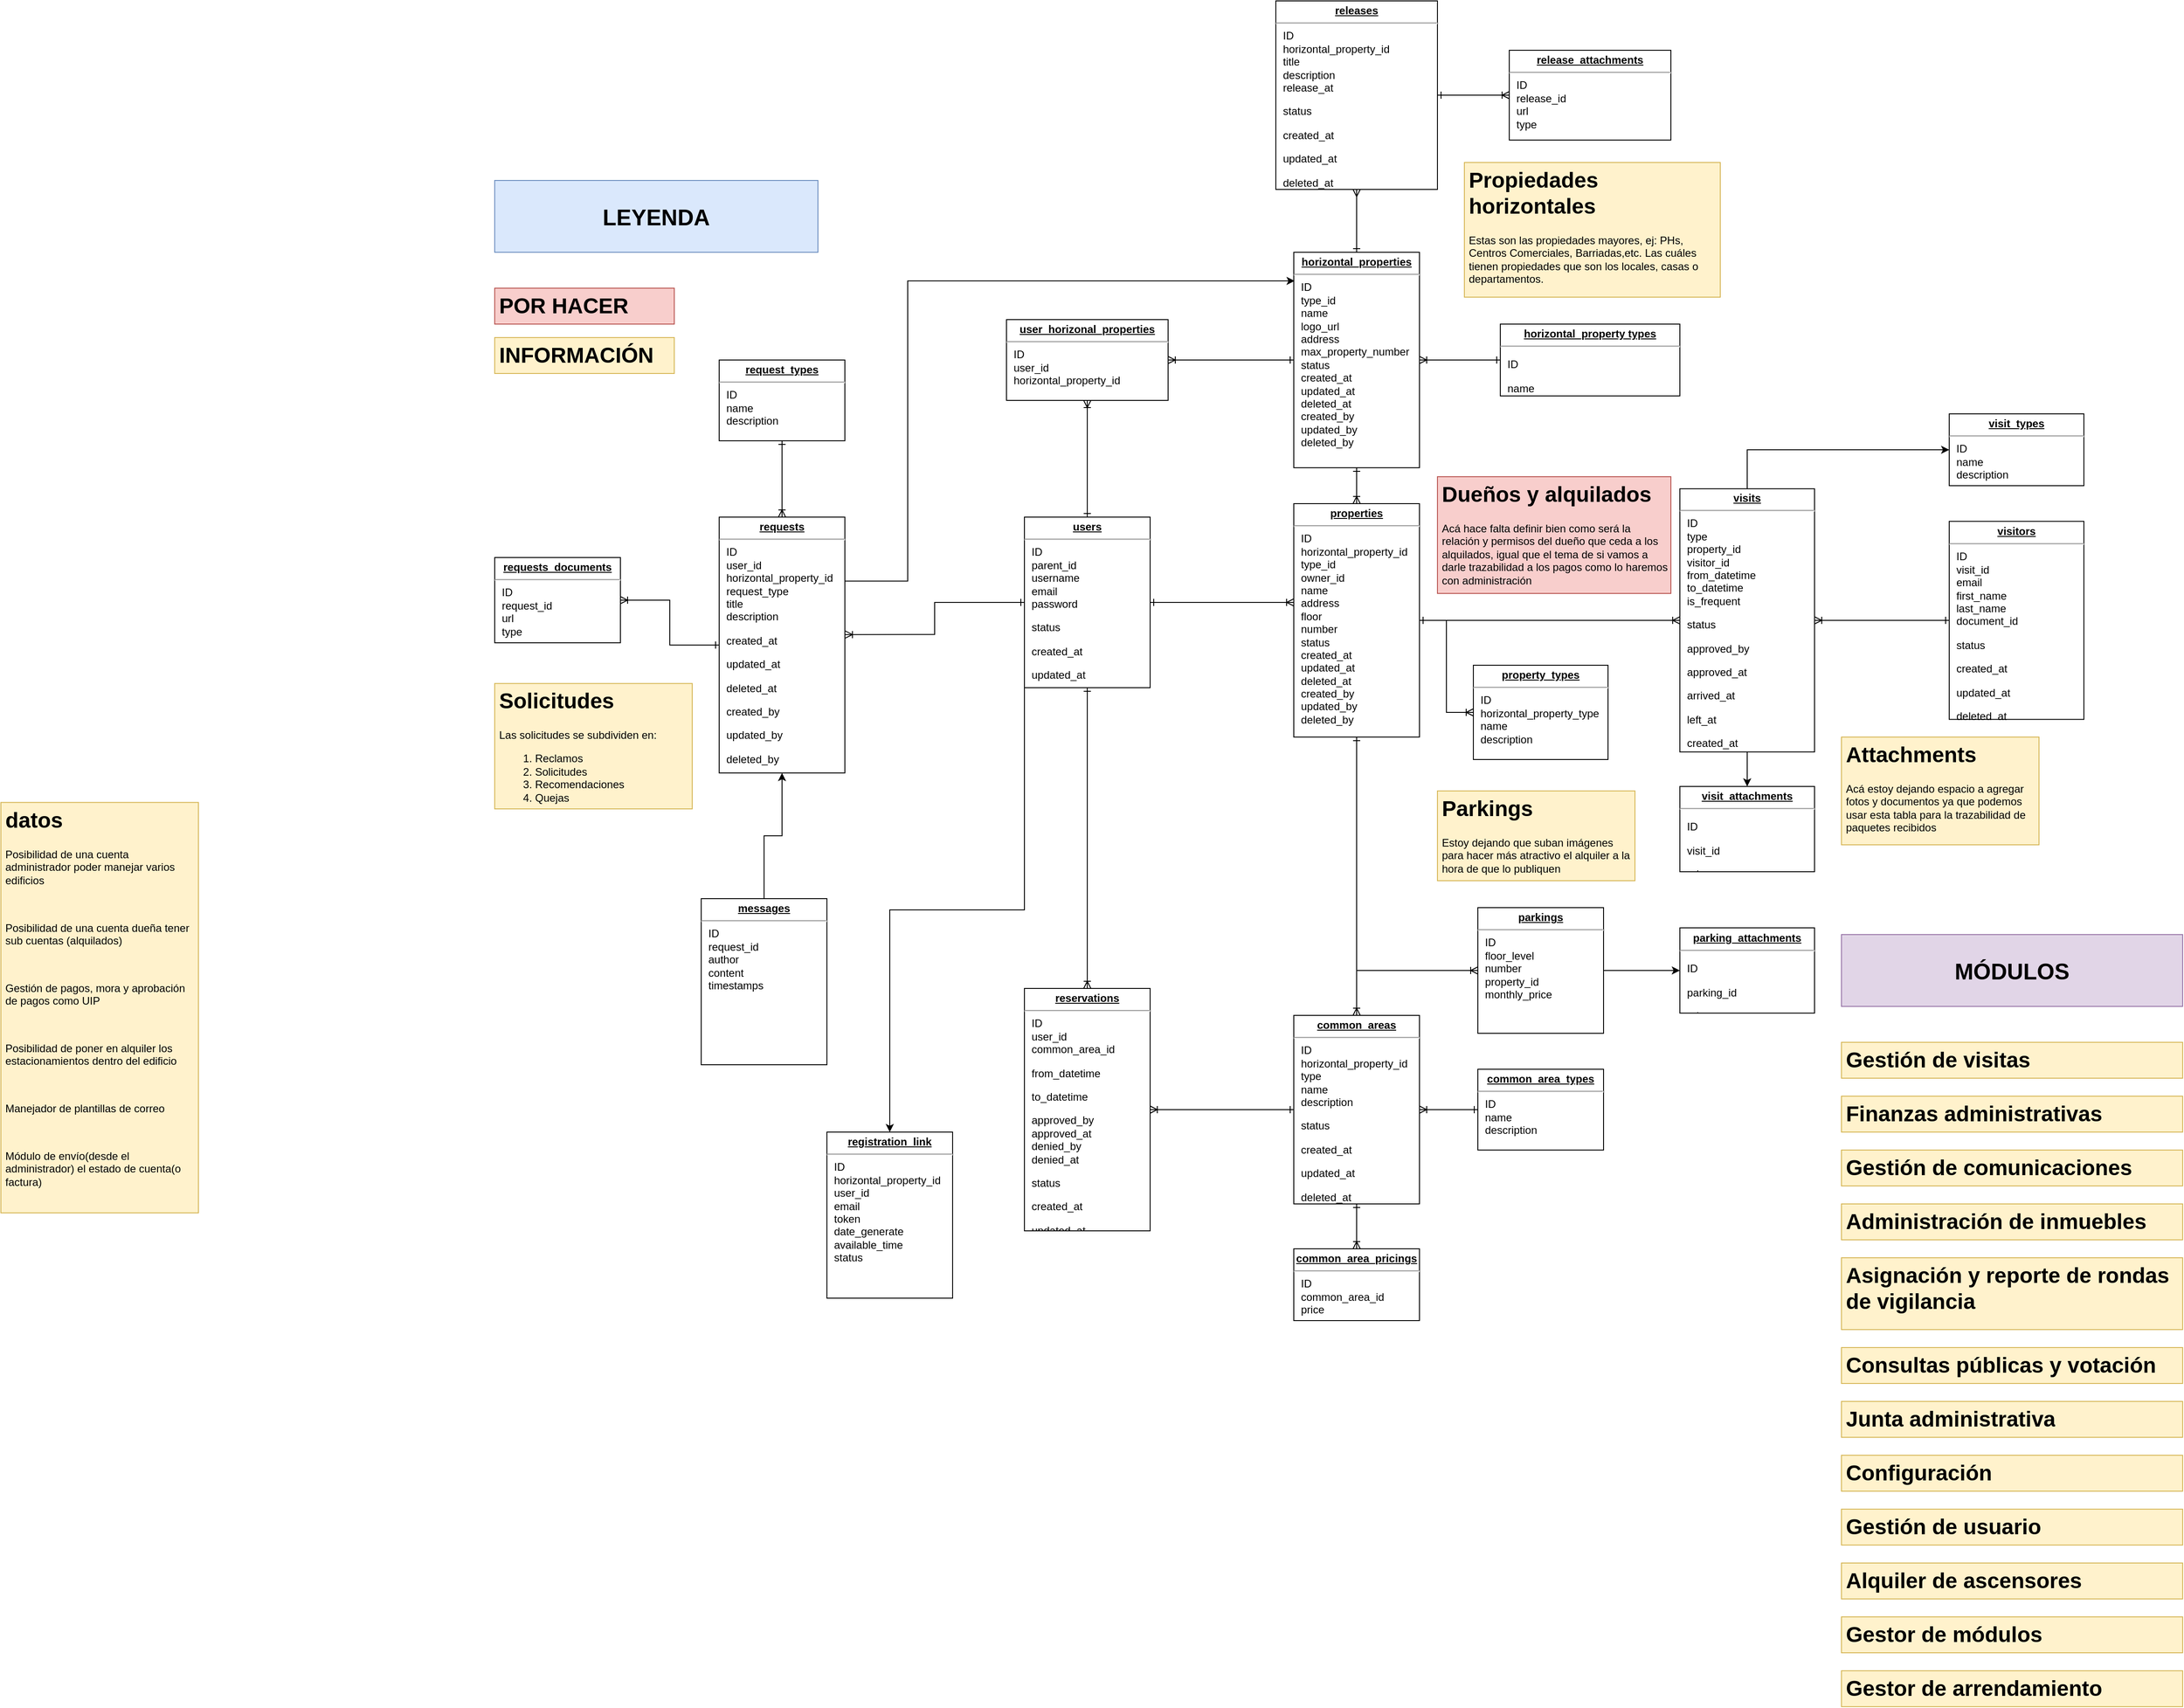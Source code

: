 <mxfile version="24.0.0" type="github">
  <diagram name="Page-1" id="a7904f86-f2b4-8e86-fa97-74104820619b">
    <mxGraphModel dx="3886" dy="2366" grid="1" gridSize="10" guides="1" tooltips="1" connect="1" arrows="1" fold="1" page="1" pageScale="1" pageWidth="1100" pageHeight="850" background="none" math="0" shadow="0">
      <root>
        <mxCell id="0" />
        <mxCell id="1" parent="0" />
        <mxCell id="FBYkTZbu3xAGnKnDzRI2-3" style="edgeStyle=orthogonalEdgeStyle;rounded=0;orthogonalLoop=1;jettySize=auto;html=1;exitX=1;exitY=0.5;exitDx=0;exitDy=0;startArrow=ERone;startFill=0;endArrow=ERoneToMany;endFill=0;" parent="1" source="24794b860abc3c2d-26" target="24794b860abc3c2d-29" edge="1">
          <mxGeometry relative="1" as="geometry">
            <Array as="points">
              <mxPoint x="410" y="470" />
              <mxPoint x="410" y="470" />
            </Array>
          </mxGeometry>
        </mxCell>
        <mxCell id="FBYkTZbu3xAGnKnDzRI2-16" style="edgeStyle=orthogonalEdgeStyle;rounded=0;orthogonalLoop=1;jettySize=auto;html=1;exitX=0.5;exitY=0;exitDx=0;exitDy=0;endArrow=ERoneToMany;endFill=0;startArrow=ERone;startFill=0;" parent="1" source="24794b860abc3c2d-26" target="FBYkTZbu3xAGnKnDzRI2-15" edge="1">
          <mxGeometry relative="1" as="geometry" />
        </mxCell>
        <mxCell id="FBYkTZbu3xAGnKnDzRI2-27" style="edgeStyle=orthogonalEdgeStyle;rounded=0;orthogonalLoop=1;jettySize=auto;html=1;exitX=0.5;exitY=1;exitDx=0;exitDy=0;entryX=0.5;entryY=0;entryDx=0;entryDy=0;startArrow=ERone;startFill=0;endArrow=ERoneToMany;endFill=0;" parent="1" source="24794b860abc3c2d-26" target="FBYkTZbu3xAGnKnDzRI2-25" edge="1">
          <mxGeometry relative="1" as="geometry" />
        </mxCell>
        <mxCell id="mLJbMnHmnee2yLys4Epz-7" style="edgeStyle=orthogonalEdgeStyle;rounded=0;orthogonalLoop=1;jettySize=auto;html=1;exitX=0;exitY=1;exitDx=0;exitDy=0;" parent="1" source="24794b860abc3c2d-26" target="mLJbMnHmnee2yLys4Epz-5" edge="1">
          <mxGeometry relative="1" as="geometry" />
        </mxCell>
        <mxCell id="24794b860abc3c2d-26" value="&lt;p style=&quot;margin: 0px ; margin-top: 4px ; text-align: center ; text-decoration: underline&quot;&gt;&lt;b&gt;users&lt;/b&gt;&lt;/p&gt;&lt;hr&gt;&lt;p style=&quot;margin: 0px ; margin-left: 8px&quot;&gt;ID&lt;/p&gt;&lt;p style=&quot;margin: 0px ; margin-left: 8px&quot;&gt;parent_id&lt;/p&gt;&lt;p style=&quot;margin: 0px ; margin-left: 8px&quot;&gt;username&lt;/p&gt;&lt;p style=&quot;margin: 0px ; margin-left: 8px&quot;&gt;email&lt;/p&gt;&lt;p style=&quot;margin: 0px ; margin-left: 8px&quot;&gt;password&lt;/p&gt;&lt;p style=&quot;margin-left: 8px; border-color: var(--border-color);&quot;&gt;status&lt;/p&gt;&lt;p style=&quot;margin-left: 8px; border-color: var(--border-color);&quot;&gt;created_at&lt;/p&gt;&lt;p style=&quot;margin-left: 8px; border-color: var(--border-color);&quot;&gt;updated_at&lt;/p&gt;&lt;p style=&quot;margin-left: 8px; border-color: var(--border-color);&quot;&gt;deleted_at&lt;/p&gt;&lt;p style=&quot;margin-left: 8px; border-color: var(--border-color);&quot;&gt;created_by&lt;/p&gt;&lt;p style=&quot;margin-left: 8px; border-color: var(--border-color);&quot;&gt;updated_by&lt;/p&gt;&lt;p style=&quot;margin-left: 8px; border-color: var(--border-color);&quot;&gt;deleted_by&lt;/p&gt;" style="verticalAlign=top;align=left;overflow=fill;fontSize=12;fontFamily=Helvetica;html=1;rounded=0;shadow=0;comic=0;labelBackgroundColor=none;strokeWidth=1" parent="1" vertex="1">
          <mxGeometry x="190" y="375" width="140" height="190" as="geometry" />
        </mxCell>
        <mxCell id="24794b860abc3c2d-27" value="&lt;p style=&quot;margin: 0px ; margin-top: 4px ; text-align: center ; text-decoration: underline&quot;&gt;&lt;b&gt;property_types&lt;/b&gt;&lt;/p&gt;&lt;hr&gt;&lt;p style=&quot;margin: 0px ; margin-left: 8px&quot;&gt;ID&lt;/p&gt;&lt;p style=&quot;margin: 0px ; margin-left: 8px&quot;&gt;horizontal_property_type&lt;/p&gt;&lt;p style=&quot;margin: 0px ; margin-left: 8px&quot;&gt;name&lt;/p&gt;&lt;p style=&quot;margin: 0px ; margin-left: 8px&quot;&gt;description&lt;/p&gt;" style="verticalAlign=top;align=left;overflow=fill;fontSize=12;fontFamily=Helvetica;html=1;rounded=0;shadow=0;comic=0;labelBackgroundColor=none;strokeWidth=1" parent="1" vertex="1">
          <mxGeometry x="690" y="540" width="150" height="105" as="geometry" />
        </mxCell>
        <mxCell id="FBYkTZbu3xAGnKnDzRI2-2" style="edgeStyle=orthogonalEdgeStyle;rounded=0;orthogonalLoop=1;jettySize=auto;html=1;exitX=1;exitY=0.5;exitDx=0;exitDy=0;endArrow=ERoneToMany;endFill=0;startArrow=ERone;startFill=0;" parent="1" source="24794b860abc3c2d-29" target="24794b860abc3c2d-27" edge="1">
          <mxGeometry relative="1" as="geometry" />
        </mxCell>
        <mxCell id="FBYkTZbu3xAGnKnDzRI2-18" style="edgeStyle=orthogonalEdgeStyle;rounded=0;orthogonalLoop=1;jettySize=auto;html=1;exitX=0.5;exitY=0;exitDx=0;exitDy=0;entryX=0.5;entryY=1;entryDx=0;entryDy=0;endArrow=ERone;endFill=0;startArrow=ERoneToMany;startFill=0;" parent="1" source="24794b860abc3c2d-29" target="FBYkTZbu3xAGnKnDzRI2-12" edge="1">
          <mxGeometry relative="1" as="geometry" />
        </mxCell>
        <mxCell id="FBYkTZbu3xAGnKnDzRI2-20" style="edgeStyle=orthogonalEdgeStyle;rounded=0;orthogonalLoop=1;jettySize=auto;html=1;exitX=0.5;exitY=1;exitDx=0;exitDy=0;entryX=0;entryY=0.5;entryDx=0;entryDy=0;startArrow=ERone;startFill=0;endArrow=ERoneToMany;endFill=0;" parent="1" source="24794b860abc3c2d-29" target="FBYkTZbu3xAGnKnDzRI2-5" edge="1">
          <mxGeometry relative="1" as="geometry" />
        </mxCell>
        <mxCell id="FBYkTZbu3xAGnKnDzRI2-23" style="edgeStyle=orthogonalEdgeStyle;rounded=0;orthogonalLoop=1;jettySize=auto;html=1;exitX=0.5;exitY=1;exitDx=0;exitDy=0;entryX=0.5;entryY=0;entryDx=0;entryDy=0;startArrow=ERone;startFill=0;endArrow=ERoneToMany;endFill=0;" parent="1" source="24794b860abc3c2d-29" target="FBYkTZbu3xAGnKnDzRI2-21" edge="1">
          <mxGeometry relative="1" as="geometry">
            <Array as="points">
              <mxPoint x="560" y="930" />
            </Array>
          </mxGeometry>
        </mxCell>
        <mxCell id="FBYkTZbu3xAGnKnDzRI2-36" style="edgeStyle=orthogonalEdgeStyle;rounded=0;orthogonalLoop=1;jettySize=auto;html=1;exitX=1;exitY=0.5;exitDx=0;exitDy=0;entryX=0;entryY=0.5;entryDx=0;entryDy=0;startArrow=ERone;startFill=0;endArrow=ERoneToMany;endFill=0;" parent="1" source="24794b860abc3c2d-29" target="FBYkTZbu3xAGnKnDzRI2-35" edge="1">
          <mxGeometry relative="1" as="geometry" />
        </mxCell>
        <mxCell id="24794b860abc3c2d-29" value="&lt;p style=&quot;margin: 0px ; margin-top: 4px ; text-align: center ; text-decoration: underline&quot;&gt;&lt;b&gt;properties&lt;/b&gt;&lt;/p&gt;&lt;hr&gt;&lt;p style=&quot;margin: 0px ; margin-left: 8px&quot;&gt;ID&lt;/p&gt;&lt;p style=&quot;margin: 0px ; margin-left: 8px&quot;&gt;horizontal_property_id&lt;/p&gt;&lt;p style=&quot;margin: 0px ; margin-left: 8px&quot;&gt;type_id&lt;/p&gt;&lt;p style=&quot;margin: 0px ; margin-left: 8px&quot;&gt;owner_id&lt;/p&gt;&lt;p style=&quot;margin: 0px ; margin-left: 8px&quot;&gt;name&lt;/p&gt;&lt;p style=&quot;margin: 0px ; margin-left: 8px&quot;&gt;address&lt;/p&gt;&lt;p style=&quot;margin: 0px ; margin-left: 8px&quot;&gt;floor&lt;/p&gt;&lt;p style=&quot;margin: 0px ; margin-left: 8px&quot;&gt;number&lt;/p&gt;&lt;p style=&quot;margin: 0px ; margin-left: 8px&quot;&gt;status&lt;/p&gt;&lt;p style=&quot;margin: 0px ; margin-left: 8px&quot;&gt;created_at&lt;/p&gt;&lt;p style=&quot;margin: 0px ; margin-left: 8px&quot;&gt;updated_at&lt;/p&gt;&lt;p style=&quot;margin: 0px ; margin-left: 8px&quot;&gt;deleted_at&lt;/p&gt;&lt;p style=&quot;margin: 0px ; margin-left: 8px&quot;&gt;created_by&lt;/p&gt;&lt;p style=&quot;margin: 0px ; margin-left: 8px&quot;&gt;updated_by&lt;/p&gt;&lt;p style=&quot;margin: 0px ; margin-left: 8px&quot;&gt;deleted_by&lt;/p&gt;" style="verticalAlign=top;align=left;overflow=fill;fontSize=12;fontFamily=Helvetica;html=1;rounded=0;shadow=0;comic=0;labelBackgroundColor=none;strokeWidth=1" parent="1" vertex="1">
          <mxGeometry x="490" y="360" width="140" height="260" as="geometry" />
        </mxCell>
        <mxCell id="FBYkTZbu3xAGnKnDzRI2-47" style="edgeStyle=orthogonalEdgeStyle;rounded=0;orthogonalLoop=1;jettySize=auto;html=1;exitX=1;exitY=0.5;exitDx=0;exitDy=0;entryX=0;entryY=0.5;entryDx=0;entryDy=0;" parent="1" source="FBYkTZbu3xAGnKnDzRI2-5" target="FBYkTZbu3xAGnKnDzRI2-46" edge="1">
          <mxGeometry relative="1" as="geometry" />
        </mxCell>
        <mxCell id="FBYkTZbu3xAGnKnDzRI2-5" value="&lt;p style=&quot;margin: 0px ; margin-top: 4px ; text-align: center ; text-decoration: underline&quot;&gt;&lt;b&gt;parkings&lt;/b&gt;&lt;/p&gt;&lt;hr&gt;&lt;p style=&quot;margin: 0px ; margin-left: 8px&quot;&gt;ID&lt;/p&gt;&lt;p style=&quot;margin: 0px ; margin-left: 8px&quot;&gt;floor_level&lt;/p&gt;&lt;p style=&quot;margin: 0px ; margin-left: 8px&quot;&gt;number&lt;/p&gt;&lt;p style=&quot;margin: 0px ; margin-left: 8px&quot;&gt;property_id&lt;/p&gt;&lt;p style=&quot;margin: 0px ; margin-left: 8px&quot;&gt;monthly_price&lt;/p&gt;" style="verticalAlign=top;align=left;overflow=fill;fontSize=12;fontFamily=Helvetica;html=1;rounded=0;shadow=0;comic=0;labelBackgroundColor=none;strokeWidth=1" parent="1" vertex="1">
          <mxGeometry x="695" y="810" width="140" height="140" as="geometry" />
        </mxCell>
        <mxCell id="FBYkTZbu3xAGnKnDzRI2-10" style="edgeStyle=orthogonalEdgeStyle;rounded=0;orthogonalLoop=1;jettySize=auto;html=1;exitX=0.5;exitY=0;exitDx=0;exitDy=0;entryX=0.5;entryY=1;entryDx=0;entryDy=0;endArrow=ERone;endFill=0;startArrow=ERoneToMany;startFill=0;" parent="1" source="FBYkTZbu3xAGnKnDzRI2-6" target="FBYkTZbu3xAGnKnDzRI2-7" edge="1">
          <mxGeometry relative="1" as="geometry" />
        </mxCell>
        <mxCell id="FBYkTZbu3xAGnKnDzRI2-11" style="edgeStyle=orthogonalEdgeStyle;rounded=0;orthogonalLoop=1;jettySize=auto;html=1;exitX=0;exitY=0.5;exitDx=0;exitDy=0;entryX=1;entryY=0.5;entryDx=0;entryDy=0;startArrow=ERone;startFill=0;endArrow=ERoneToMany;endFill=0;" parent="1" source="FBYkTZbu3xAGnKnDzRI2-6" target="FBYkTZbu3xAGnKnDzRI2-9" edge="1">
          <mxGeometry relative="1" as="geometry" />
        </mxCell>
        <mxCell id="FBYkTZbu3xAGnKnDzRI2-6" value="&lt;p style=&quot;margin: 0px ; margin-top: 4px ; text-align: center ; text-decoration: underline&quot;&gt;&lt;b&gt;requests&lt;/b&gt;&lt;/p&gt;&lt;hr&gt;&lt;p style=&quot;margin: 0px ; margin-left: 8px&quot;&gt;ID&lt;/p&gt;&lt;p style=&quot;margin: 0px ; margin-left: 8px&quot;&gt;user_id&lt;/p&gt;&lt;p style=&quot;margin: 0px ; margin-left: 8px&quot;&gt;horizontal_property_id&lt;/p&gt;&lt;p style=&quot;margin: 0px ; margin-left: 8px&quot;&gt;request_type&lt;/p&gt;&lt;p style=&quot;margin: 0px ; margin-left: 8px&quot;&gt;title&lt;/p&gt;&lt;p style=&quot;margin: 0px ; margin-left: 8px&quot;&gt;description&lt;/p&gt;&lt;p style=&quot;margin-left: 8px; border-color: var(--border-color);&quot;&gt;created_at&lt;/p&gt;&lt;p style=&quot;margin-left: 8px; border-color: var(--border-color);&quot;&gt;updated_at&lt;/p&gt;&lt;p style=&quot;margin-left: 8px; border-color: var(--border-color);&quot;&gt;deleted_at&lt;/p&gt;&lt;p style=&quot;margin-left: 8px; border-color: var(--border-color);&quot;&gt;created_by&lt;/p&gt;&lt;p style=&quot;margin-left: 8px; border-color: var(--border-color);&quot;&gt;updated_by&lt;/p&gt;&lt;p style=&quot;margin-left: 8px; border-color: var(--border-color);&quot;&gt;deleted_by&lt;/p&gt;" style="verticalAlign=top;align=left;overflow=fill;fontSize=12;fontFamily=Helvetica;html=1;rounded=0;shadow=0;comic=0;labelBackgroundColor=none;strokeWidth=1" parent="1" vertex="1">
          <mxGeometry x="-150" y="375" width="140" height="285" as="geometry" />
        </mxCell>
        <mxCell id="FBYkTZbu3xAGnKnDzRI2-7" value="&lt;p style=&quot;margin: 0px ; margin-top: 4px ; text-align: center ; text-decoration: underline&quot;&gt;&lt;b&gt;request_types&lt;/b&gt;&lt;/p&gt;&lt;hr&gt;&lt;p style=&quot;margin: 0px ; margin-left: 8px&quot;&gt;ID&lt;/p&gt;&lt;p style=&quot;margin: 0px ; margin-left: 8px&quot;&gt;name&lt;/p&gt;&lt;p style=&quot;margin: 0px ; margin-left: 8px&quot;&gt;description&lt;/p&gt;" style="verticalAlign=top;align=left;overflow=fill;fontSize=12;fontFamily=Helvetica;html=1;rounded=0;shadow=0;comic=0;labelBackgroundColor=none;strokeWidth=1" parent="1" vertex="1">
          <mxGeometry x="-150" y="200" width="140" height="90" as="geometry" />
        </mxCell>
        <mxCell id="FBYkTZbu3xAGnKnDzRI2-8" style="edgeStyle=orthogonalEdgeStyle;rounded=0;orthogonalLoop=1;jettySize=auto;html=1;exitX=0;exitY=0.5;exitDx=0;exitDy=0;entryX=1.003;entryY=0.459;entryDx=0;entryDy=0;entryPerimeter=0;endArrow=ERoneToMany;endFill=0;startArrow=ERone;startFill=0;" parent="1" source="24794b860abc3c2d-26" target="FBYkTZbu3xAGnKnDzRI2-6" edge="1">
          <mxGeometry relative="1" as="geometry" />
        </mxCell>
        <mxCell id="FBYkTZbu3xAGnKnDzRI2-9" value="&lt;p style=&quot;margin: 0px ; margin-top: 4px ; text-align: center ; text-decoration: underline&quot;&gt;&lt;b&gt;requests_documents&lt;/b&gt;&lt;/p&gt;&lt;hr&gt;&lt;p style=&quot;margin: 0px ; margin-left: 8px&quot;&gt;ID&lt;/p&gt;&lt;p style=&quot;margin: 0px ; margin-left: 8px&quot;&gt;request_id&lt;/p&gt;&lt;p style=&quot;margin: 0px ; margin-left: 8px&quot;&gt;url&lt;/p&gt;&lt;p style=&quot;margin: 0px ; margin-left: 8px&quot;&gt;type&lt;/p&gt;&lt;p style=&quot;margin-left: 8px; border-color: var(--border-color);&quot;&gt;&lt;br&gt;&lt;/p&gt;" style="verticalAlign=top;align=left;overflow=fill;fontSize=12;fontFamily=Helvetica;html=1;rounded=0;shadow=0;comic=0;labelBackgroundColor=none;strokeWidth=1" parent="1" vertex="1">
          <mxGeometry x="-400" y="420" width="140" height="95" as="geometry" />
        </mxCell>
        <mxCell id="FBYkTZbu3xAGnKnDzRI2-17" style="edgeStyle=orthogonalEdgeStyle;rounded=0;orthogonalLoop=1;jettySize=auto;html=1;exitX=0;exitY=0.5;exitDx=0;exitDy=0;entryX=1;entryY=0.5;entryDx=0;entryDy=0;endArrow=ERoneToMany;endFill=0;startArrow=ERone;startFill=0;" parent="1" source="FBYkTZbu3xAGnKnDzRI2-12" target="FBYkTZbu3xAGnKnDzRI2-15" edge="1">
          <mxGeometry relative="1" as="geometry" />
        </mxCell>
        <mxCell id="FBYkTZbu3xAGnKnDzRI2-19" style="edgeStyle=orthogonalEdgeStyle;rounded=0;orthogonalLoop=1;jettySize=auto;html=1;exitX=1;exitY=0.5;exitDx=0;exitDy=0;entryX=0;entryY=0.5;entryDx=0;entryDy=0;endArrow=ERone;endFill=0;startArrow=ERoneToMany;startFill=0;" parent="1" source="FBYkTZbu3xAGnKnDzRI2-12" target="FBYkTZbu3xAGnKnDzRI2-13" edge="1">
          <mxGeometry relative="1" as="geometry" />
        </mxCell>
        <mxCell id="FBYkTZbu3xAGnKnDzRI2-33" style="edgeStyle=orthogonalEdgeStyle;rounded=0;orthogonalLoop=1;jettySize=auto;html=1;exitX=0.5;exitY=0;exitDx=0;exitDy=0;startArrow=ERone;startFill=0;endArrow=ERmany;endFill=0;" parent="1" source="FBYkTZbu3xAGnKnDzRI2-12" target="FBYkTZbu3xAGnKnDzRI2-30" edge="1">
          <mxGeometry relative="1" as="geometry" />
        </mxCell>
        <mxCell id="FBYkTZbu3xAGnKnDzRI2-12" value="&lt;p style=&quot;margin: 0px ; margin-top: 4px ; text-align: center ; text-decoration: underline&quot;&gt;&lt;b&gt;horizontal_properties&lt;/b&gt;&lt;/p&gt;&lt;hr&gt;&lt;p style=&quot;margin: 0px ; margin-left: 8px&quot;&gt;ID&lt;/p&gt;&lt;p style=&quot;margin: 0px ; margin-left: 8px&quot;&gt;type_id&lt;/p&gt;&lt;p style=&quot;margin: 0px ; margin-left: 8px&quot;&gt;name&lt;/p&gt;&lt;p style=&quot;margin: 0px ; margin-left: 8px&quot;&gt;logo_url&lt;/p&gt;&lt;p style=&quot;margin: 0px ; margin-left: 8px&quot;&gt;address&lt;/p&gt;&lt;p style=&quot;margin: 0px ; margin-left: 8px&quot;&gt;max_property_number&lt;/p&gt;&lt;p style=&quot;margin: 0px ; margin-left: 8px&quot;&gt;status&lt;/p&gt;&lt;p style=&quot;margin: 0px ; margin-left: 8px&quot;&gt;created_at&lt;/p&gt;&lt;p style=&quot;margin: 0px ; margin-left: 8px&quot;&gt;updated_at&lt;/p&gt;&lt;p style=&quot;margin: 0px ; margin-left: 8px&quot;&gt;deleted_at&lt;/p&gt;&lt;p style=&quot;margin: 0px ; margin-left: 8px&quot;&gt;created_by&lt;/p&gt;&lt;p style=&quot;margin: 0px ; margin-left: 8px&quot;&gt;updated_by&lt;/p&gt;&lt;p style=&quot;margin: 0px ; margin-left: 8px&quot;&gt;deleted_by&lt;/p&gt;" style="verticalAlign=top;align=left;overflow=fill;fontSize=12;fontFamily=Helvetica;html=1;rounded=0;shadow=0;comic=0;labelBackgroundColor=none;strokeWidth=1" parent="1" vertex="1">
          <mxGeometry x="490" y="80" width="140" height="240" as="geometry" />
        </mxCell>
        <mxCell id="FBYkTZbu3xAGnKnDzRI2-13" value="&lt;p style=&quot;margin: 0px ; margin-top: 4px ; text-align: center ; text-decoration: underline&quot;&gt;&lt;b&gt;horizontal_property types&lt;/b&gt;&lt;/p&gt;&lt;hr&gt;&lt;p style=&quot;margin-left: 8px; border-color: var(--border-color);&quot;&gt;ID&lt;/p&gt;&lt;p style=&quot;margin-left: 8px; border-color: var(--border-color);&quot;&gt;name&lt;/p&gt;&lt;p style=&quot;margin-left: 8px; border-color: var(--border-color);&quot;&gt;description&lt;/p&gt;" style="verticalAlign=top;align=left;overflow=fill;fontSize=12;fontFamily=Helvetica;html=1;rounded=0;shadow=0;comic=0;labelBackgroundColor=none;strokeWidth=1" parent="1" vertex="1">
          <mxGeometry x="720" y="160" width="200" height="80" as="geometry" />
        </mxCell>
        <mxCell id="FBYkTZbu3xAGnKnDzRI2-15" value="&lt;p style=&quot;margin: 0px ; margin-top: 4px ; text-align: center ; text-decoration: underline&quot;&gt;&lt;b&gt;user_horizonal_properties&lt;/b&gt;&lt;/p&gt;&lt;hr&gt;&lt;p style=&quot;margin: 0px ; margin-left: 8px&quot;&gt;ID&lt;/p&gt;&lt;p style=&quot;margin: 0px ; margin-left: 8px&quot;&gt;user_id&lt;/p&gt;&lt;p style=&quot;margin: 0px ; margin-left: 8px&quot;&gt;horizontal_property_id&lt;/p&gt;" style="verticalAlign=top;align=left;overflow=fill;fontSize=12;fontFamily=Helvetica;html=1;rounded=0;shadow=0;comic=0;labelBackgroundColor=none;strokeWidth=1" parent="1" vertex="1">
          <mxGeometry x="170" y="155" width="180" height="90" as="geometry" />
        </mxCell>
        <mxCell id="FBYkTZbu3xAGnKnDzRI2-24" style="edgeStyle=orthogonalEdgeStyle;rounded=0;orthogonalLoop=1;jettySize=auto;html=1;entryX=0;entryY=0.5;entryDx=0;entryDy=0;startArrow=ERoneToMany;startFill=0;endArrow=ERone;endFill=0;" parent="1" source="FBYkTZbu3xAGnKnDzRI2-21" target="FBYkTZbu3xAGnKnDzRI2-22" edge="1">
          <mxGeometry relative="1" as="geometry" />
        </mxCell>
        <mxCell id="FBYkTZbu3xAGnKnDzRI2-26" style="edgeStyle=orthogonalEdgeStyle;rounded=0;orthogonalLoop=1;jettySize=auto;html=1;exitX=0;exitY=0.5;exitDx=0;exitDy=0;entryX=1;entryY=0.5;entryDx=0;entryDy=0;startArrow=ERone;startFill=0;endArrow=ERoneToMany;endFill=0;" parent="1" source="FBYkTZbu3xAGnKnDzRI2-21" target="FBYkTZbu3xAGnKnDzRI2-25" edge="1">
          <mxGeometry relative="1" as="geometry" />
        </mxCell>
        <mxCell id="FBYkTZbu3xAGnKnDzRI2-39" style="edgeStyle=orthogonalEdgeStyle;rounded=0;orthogonalLoop=1;jettySize=auto;html=1;exitX=0.5;exitY=1;exitDx=0;exitDy=0;startArrow=ERone;startFill=0;endArrow=ERoneToMany;endFill=0;" parent="1" source="FBYkTZbu3xAGnKnDzRI2-21" target="FBYkTZbu3xAGnKnDzRI2-38" edge="1">
          <mxGeometry relative="1" as="geometry" />
        </mxCell>
        <mxCell id="FBYkTZbu3xAGnKnDzRI2-21" value="&lt;p style=&quot;margin: 0px ; margin-top: 4px ; text-align: center ; text-decoration: underline&quot;&gt;&lt;b&gt;common_areas&lt;/b&gt;&lt;/p&gt;&lt;hr&gt;&lt;p style=&quot;margin: 0px ; margin-left: 8px&quot;&gt;ID&lt;/p&gt;&lt;p style=&quot;margin: 0px ; margin-left: 8px&quot;&gt;horizontal_property_id&lt;/p&gt;&lt;p style=&quot;margin: 0px ; margin-left: 8px&quot;&gt;type&lt;/p&gt;&lt;p style=&quot;margin: 0px ; margin-left: 8px&quot;&gt;name&lt;/p&gt;&lt;p style=&quot;margin: 0px ; margin-left: 8px&quot;&gt;description&lt;/p&gt;&lt;p style=&quot;margin-left: 8px; border-color: var(--border-color);&quot;&gt;status&lt;/p&gt;&lt;p style=&quot;margin-left: 8px; border-color: var(--border-color);&quot;&gt;created_at&lt;/p&gt;&lt;p style=&quot;margin-left: 8px; border-color: var(--border-color);&quot;&gt;updated_at&lt;/p&gt;&lt;p style=&quot;margin-left: 8px; border-color: var(--border-color);&quot;&gt;deleted_at&lt;/p&gt;&lt;p style=&quot;margin-left: 8px; border-color: var(--border-color);&quot;&gt;created_by&lt;/p&gt;&lt;p style=&quot;margin-left: 8px; border-color: var(--border-color);&quot;&gt;updated_by&lt;/p&gt;&lt;p style=&quot;margin-left: 8px; border-color: var(--border-color);&quot;&gt;deleted_by&lt;/p&gt;" style="verticalAlign=top;align=left;overflow=fill;fontSize=12;fontFamily=Helvetica;html=1;rounded=0;shadow=0;comic=0;labelBackgroundColor=none;strokeWidth=1" parent="1" vertex="1">
          <mxGeometry x="490" y="930" width="140" height="210" as="geometry" />
        </mxCell>
        <mxCell id="FBYkTZbu3xAGnKnDzRI2-22" value="&lt;p style=&quot;margin: 0px ; margin-top: 4px ; text-align: center ; text-decoration: underline&quot;&gt;&lt;b&gt;common_area_types&lt;/b&gt;&lt;/p&gt;&lt;hr&gt;&lt;p style=&quot;margin: 0px ; margin-left: 8px&quot;&gt;ID&lt;/p&gt;&lt;p style=&quot;margin: 0px ; margin-left: 8px&quot;&gt;name&lt;/p&gt;&lt;p style=&quot;margin: 0px ; margin-left: 8px&quot;&gt;description&lt;/p&gt;" style="verticalAlign=top;align=left;overflow=fill;fontSize=12;fontFamily=Helvetica;html=1;rounded=0;shadow=0;comic=0;labelBackgroundColor=none;strokeWidth=1" parent="1" vertex="1">
          <mxGeometry x="695" y="990" width="140" height="90" as="geometry" />
        </mxCell>
        <mxCell id="FBYkTZbu3xAGnKnDzRI2-25" value="&lt;p style=&quot;margin: 0px ; margin-top: 4px ; text-align: center ; text-decoration: underline&quot;&gt;&lt;b&gt;reservations&lt;/b&gt;&lt;/p&gt;&lt;hr&gt;&lt;p style=&quot;margin: 0px ; margin-left: 8px&quot;&gt;ID&lt;/p&gt;&lt;p style=&quot;margin: 0px ; margin-left: 8px&quot;&gt;user_id&lt;/p&gt;&lt;p style=&quot;margin: 0px ; margin-left: 8px&quot;&gt;common_area_id&lt;/p&gt;&lt;p style=&quot;margin-left: 8px; border-color: var(--border-color);&quot;&gt;from_datetime&lt;/p&gt;&lt;p style=&quot;margin-left: 8px; border-color: var(--border-color);&quot;&gt;to_datetime&lt;/p&gt;&lt;p style=&quot;margin: 0px ; margin-left: 8px&quot;&gt;approved_by&lt;/p&gt;&lt;p style=&quot;margin: 0px ; margin-left: 8px&quot;&gt;approved_at&lt;/p&gt;&lt;p style=&quot;margin: 0px ; margin-left: 8px&quot;&gt;denied_by&lt;/p&gt;&lt;p style=&quot;margin: 0px ; margin-left: 8px&quot;&gt;denied_at&lt;/p&gt;&lt;p style=&quot;margin-left: 8px; border-color: var(--border-color);&quot;&gt;status&lt;/p&gt;&lt;p style=&quot;margin-left: 8px; border-color: var(--border-color);&quot;&gt;created_at&lt;/p&gt;&lt;p style=&quot;margin-left: 8px; border-color: var(--border-color);&quot;&gt;updated_at&lt;/p&gt;&lt;p style=&quot;margin-left: 8px; border-color: var(--border-color);&quot;&gt;deleted_at&lt;/p&gt;&lt;p style=&quot;margin-left: 8px; border-color: var(--border-color);&quot;&gt;created_by&lt;/p&gt;&lt;p style=&quot;margin-left: 8px; border-color: var(--border-color);&quot;&gt;updated_by&lt;/p&gt;&lt;p style=&quot;margin-left: 8px; border-color: var(--border-color);&quot;&gt;deleted_by&lt;/p&gt;" style="verticalAlign=top;align=left;overflow=fill;fontSize=12;fontFamily=Helvetica;html=1;rounded=0;shadow=0;comic=0;labelBackgroundColor=none;strokeWidth=1" parent="1" vertex="1">
          <mxGeometry x="190" y="900" width="140" height="270" as="geometry" />
        </mxCell>
        <mxCell id="FBYkTZbu3xAGnKnDzRI2-30" value="&lt;p style=&quot;margin: 0px ; margin-top: 4px ; text-align: center ; text-decoration: underline&quot;&gt;&lt;b&gt;releases&lt;/b&gt;&lt;/p&gt;&lt;hr&gt;&lt;p style=&quot;margin: 0px ; margin-left: 8px&quot;&gt;ID&lt;/p&gt;&lt;p style=&quot;margin: 0px ; margin-left: 8px&quot;&gt;horizontal_property_id&lt;/p&gt;&lt;p style=&quot;margin: 0px ; margin-left: 8px&quot;&gt;title&lt;/p&gt;&lt;p style=&quot;margin: 0px ; margin-left: 8px&quot;&gt;description&lt;/p&gt;&lt;p style=&quot;margin: 0px ; margin-left: 8px&quot;&gt;release_at&lt;/p&gt;&lt;p style=&quot;margin-left: 8px; border-color: var(--border-color);&quot;&gt;status&lt;/p&gt;&lt;p style=&quot;margin-left: 8px; border-color: var(--border-color);&quot;&gt;created_at&lt;/p&gt;&lt;p style=&quot;margin-left: 8px; border-color: var(--border-color);&quot;&gt;updated_at&lt;/p&gt;&lt;p style=&quot;margin-left: 8px; border-color: var(--border-color);&quot;&gt;deleted_at&lt;/p&gt;&lt;p style=&quot;margin-left: 8px; border-color: var(--border-color);&quot;&gt;created_by&lt;/p&gt;&lt;p style=&quot;margin-left: 8px; border-color: var(--border-color);&quot;&gt;updated_by&lt;/p&gt;&lt;p style=&quot;margin-left: 8px; border-color: var(--border-color);&quot;&gt;deleted_by&lt;/p&gt;" style="verticalAlign=top;align=left;overflow=fill;fontSize=12;fontFamily=Helvetica;html=1;rounded=0;shadow=0;comic=0;labelBackgroundColor=none;strokeWidth=1" parent="1" vertex="1">
          <mxGeometry x="470" y="-200" width="180" height="210" as="geometry" />
        </mxCell>
        <mxCell id="FBYkTZbu3xAGnKnDzRI2-34" style="edgeStyle=orthogonalEdgeStyle;rounded=0;orthogonalLoop=1;jettySize=auto;html=1;exitX=0;exitY=0.5;exitDx=0;exitDy=0;entryX=1;entryY=0.5;entryDx=0;entryDy=0;startArrow=ERoneToMany;startFill=0;endArrow=ERone;endFill=0;" parent="1" source="FBYkTZbu3xAGnKnDzRI2-31" target="FBYkTZbu3xAGnKnDzRI2-30" edge="1">
          <mxGeometry relative="1" as="geometry" />
        </mxCell>
        <mxCell id="FBYkTZbu3xAGnKnDzRI2-31" value="&lt;p style=&quot;margin: 0px ; margin-top: 4px ; text-align: center ; text-decoration: underline&quot;&gt;&lt;b&gt;release_attachments&lt;/b&gt;&lt;/p&gt;&lt;hr&gt;&lt;p style=&quot;margin: 0px ; margin-left: 8px&quot;&gt;ID&lt;/p&gt;&lt;p style=&quot;margin: 0px ; margin-left: 8px&quot;&gt;release_id&lt;/p&gt;&lt;p style=&quot;margin: 0px ; margin-left: 8px&quot;&gt;url&lt;/p&gt;&lt;p style=&quot;margin: 0px ; margin-left: 8px&quot;&gt;type&lt;/p&gt;" style="verticalAlign=top;align=left;overflow=fill;fontSize=12;fontFamily=Helvetica;html=1;rounded=0;shadow=0;comic=0;labelBackgroundColor=none;strokeWidth=1" parent="1" vertex="1">
          <mxGeometry x="730" y="-145" width="180" height="100" as="geometry" />
        </mxCell>
        <mxCell id="FBYkTZbu3xAGnKnDzRI2-44" style="edgeStyle=orthogonalEdgeStyle;rounded=0;orthogonalLoop=1;jettySize=auto;html=1;exitX=0.5;exitY=0;exitDx=0;exitDy=0;entryX=0;entryY=0.5;entryDx=0;entryDy=0;" parent="1" source="FBYkTZbu3xAGnKnDzRI2-35" target="FBYkTZbu3xAGnKnDzRI2-43" edge="1">
          <mxGeometry relative="1" as="geometry" />
        </mxCell>
        <mxCell id="FBYkTZbu3xAGnKnDzRI2-45" style="edgeStyle=orthogonalEdgeStyle;rounded=0;orthogonalLoop=1;jettySize=auto;html=1;exitX=0.5;exitY=1;exitDx=0;exitDy=0;entryX=0.5;entryY=0;entryDx=0;entryDy=0;" parent="1" source="FBYkTZbu3xAGnKnDzRI2-35" target="FBYkTZbu3xAGnKnDzRI2-42" edge="1">
          <mxGeometry relative="1" as="geometry" />
        </mxCell>
        <mxCell id="FBYkTZbu3xAGnKnDzRI2-35" value="&lt;p style=&quot;margin: 0px ; margin-top: 4px ; text-align: center ; text-decoration: underline&quot;&gt;&lt;b&gt;visits&lt;/b&gt;&lt;/p&gt;&lt;hr&gt;&lt;p style=&quot;margin: 0px ; margin-left: 8px&quot;&gt;ID&lt;/p&gt;&lt;p style=&quot;margin: 0px ; margin-left: 8px&quot;&gt;type&lt;/p&gt;&lt;p style=&quot;margin: 0px ; margin-left: 8px&quot;&gt;property_id&lt;/p&gt;&lt;p style=&quot;margin: 0px ; margin-left: 8px&quot;&gt;visitor_id&lt;/p&gt;&lt;p style=&quot;margin: 0px ; margin-left: 8px&quot;&gt;from_datetime&lt;/p&gt;&lt;p style=&quot;margin: 0px ; margin-left: 8px&quot;&gt;to_datetime&lt;/p&gt;&lt;p style=&quot;margin: 0px ; margin-left: 8px&quot;&gt;is_frequent&lt;/p&gt;&lt;p style=&quot;margin-left: 8px; border-color: var(--border-color);&quot;&gt;status&lt;/p&gt;&lt;p style=&quot;margin-left: 8px; border-color: var(--border-color);&quot;&gt;approved_by&lt;/p&gt;&lt;p style=&quot;margin-left: 8px; border-color: var(--border-color);&quot;&gt;approved_at&lt;/p&gt;&lt;p style=&quot;margin-left: 8px; border-color: var(--border-color);&quot;&gt;arrived_at&lt;/p&gt;&lt;p style=&quot;margin-left: 8px; border-color: var(--border-color);&quot;&gt;left_at&lt;/p&gt;&lt;p style=&quot;margin-left: 8px; border-color: var(--border-color);&quot;&gt;created_at&lt;/p&gt;&lt;p style=&quot;margin-left: 8px; border-color: var(--border-color);&quot;&gt;updated_at&lt;/p&gt;&lt;p style=&quot;margin-left: 8px; border-color: var(--border-color);&quot;&gt;deleted_at&lt;/p&gt;&lt;p style=&quot;margin-left: 8px; border-color: var(--border-color);&quot;&gt;created_by&lt;/p&gt;&lt;p style=&quot;margin-left: 8px; border-color: var(--border-color);&quot;&gt;updated_by&lt;/p&gt;&lt;p style=&quot;margin-left: 8px; border-color: var(--border-color);&quot;&gt;deleted_by&lt;/p&gt;" style="verticalAlign=top;align=left;overflow=fill;fontSize=12;fontFamily=Helvetica;html=1;rounded=0;shadow=0;comic=0;labelBackgroundColor=none;strokeWidth=1" parent="1" vertex="1">
          <mxGeometry x="920" y="343.42" width="150" height="293.16" as="geometry" />
        </mxCell>
        <mxCell id="FBYkTZbu3xAGnKnDzRI2-40" style="edgeStyle=orthogonalEdgeStyle;rounded=0;orthogonalLoop=1;jettySize=auto;html=1;exitX=0;exitY=0.5;exitDx=0;exitDy=0;entryX=1;entryY=0.5;entryDx=0;entryDy=0;startArrow=ERone;startFill=0;endArrow=ERoneToMany;endFill=0;" parent="1" source="FBYkTZbu3xAGnKnDzRI2-37" target="FBYkTZbu3xAGnKnDzRI2-35" edge="1">
          <mxGeometry relative="1" as="geometry" />
        </mxCell>
        <mxCell id="FBYkTZbu3xAGnKnDzRI2-37" value="&lt;p style=&quot;margin: 0px ; margin-top: 4px ; text-align: center ; text-decoration: underline&quot;&gt;&lt;b&gt;visitors&lt;/b&gt;&lt;/p&gt;&lt;hr&gt;&lt;p style=&quot;margin: 0px ; margin-left: 8px&quot;&gt;ID&lt;/p&gt;&lt;p style=&quot;margin: 0px ; margin-left: 8px&quot;&gt;visit_id&lt;/p&gt;&lt;p style=&quot;margin: 0px ; margin-left: 8px&quot;&gt;email&lt;/p&gt;&lt;p style=&quot;margin: 0px ; margin-left: 8px&quot;&gt;first_name&lt;/p&gt;&lt;p style=&quot;margin: 0px ; margin-left: 8px&quot;&gt;last_name&lt;/p&gt;&lt;p style=&quot;margin: 0px ; margin-left: 8px&quot;&gt;document_id&lt;/p&gt;&lt;p style=&quot;margin-left: 8px; border-color: var(--border-color);&quot;&gt;status&lt;/p&gt;&lt;p style=&quot;margin-left: 8px; border-color: var(--border-color);&quot;&gt;created_at&lt;/p&gt;&lt;p style=&quot;margin-left: 8px; border-color: var(--border-color);&quot;&gt;updated_at&lt;/p&gt;&lt;p style=&quot;margin-left: 8px; border-color: var(--border-color);&quot;&gt;deleted_at&lt;/p&gt;&lt;p style=&quot;margin-left: 8px; border-color: var(--border-color);&quot;&gt;created_by&lt;/p&gt;&lt;p style=&quot;margin-left: 8px; border-color: var(--border-color);&quot;&gt;updated_by&lt;/p&gt;&lt;p style=&quot;margin-left: 8px; border-color: var(--border-color);&quot;&gt;deleted_by&lt;/p&gt;" style="verticalAlign=top;align=left;overflow=fill;fontSize=12;fontFamily=Helvetica;html=1;rounded=0;shadow=0;comic=0;labelBackgroundColor=none;strokeWidth=1" parent="1" vertex="1">
          <mxGeometry x="1220" y="379.69" width="150" height="220.62" as="geometry" />
        </mxCell>
        <mxCell id="FBYkTZbu3xAGnKnDzRI2-38" value="&lt;p style=&quot;margin: 0px ; margin-top: 4px ; text-align: center ; text-decoration: underline&quot;&gt;&lt;b&gt;common_area_pricings&lt;/b&gt;&lt;/p&gt;&lt;hr&gt;&lt;p style=&quot;margin: 0px ; margin-left: 8px&quot;&gt;ID&lt;/p&gt;&lt;p style=&quot;margin: 0px ; margin-left: 8px&quot;&gt;common_area_id&lt;/p&gt;&lt;p style=&quot;margin: 0px ; margin-left: 8px&quot;&gt;price&lt;/p&gt;" style="verticalAlign=top;align=left;overflow=fill;fontSize=12;fontFamily=Helvetica;html=1;rounded=0;shadow=0;comic=0;labelBackgroundColor=none;strokeWidth=1" parent="1" vertex="1">
          <mxGeometry x="490" y="1190" width="140" height="80" as="geometry" />
        </mxCell>
        <mxCell id="FBYkTZbu3xAGnKnDzRI2-42" value="&lt;p style=&quot;margin: 0px ; margin-top: 4px ; text-align: center ; text-decoration: underline&quot;&gt;&lt;b&gt;visit_attachments&lt;/b&gt;&lt;/p&gt;&lt;hr&gt;&lt;p style=&quot;margin-left: 8px; border-color: var(--border-color);&quot;&gt;ID&lt;/p&gt;&lt;p style=&quot;margin-left: 8px; border-color: var(--border-color);&quot;&gt;visit_id&lt;/p&gt;&lt;p style=&quot;margin-left: 8px; border-color: var(--border-color);&quot;&gt;url&lt;/p&gt;&lt;p style=&quot;margin-left: 8px; border-color: var(--border-color);&quot;&gt;type&lt;/p&gt;" style="verticalAlign=top;align=left;overflow=fill;fontSize=12;fontFamily=Helvetica;html=1;rounded=0;shadow=0;comic=0;labelBackgroundColor=none;strokeWidth=1" parent="1" vertex="1">
          <mxGeometry x="920" y="675" width="150" height="95" as="geometry" />
        </mxCell>
        <mxCell id="FBYkTZbu3xAGnKnDzRI2-43" value="&lt;p style=&quot;margin: 0px ; margin-top: 4px ; text-align: center ; text-decoration: underline&quot;&gt;&lt;b&gt;visit_types&lt;/b&gt;&lt;/p&gt;&lt;hr&gt;&lt;p style=&quot;margin: 0px ; margin-left: 8px&quot;&gt;ID&lt;/p&gt;&lt;p style=&quot;margin: 0px ; margin-left: 8px&quot;&gt;name&lt;/p&gt;&lt;p style=&quot;margin: 0px ; margin-left: 8px&quot;&gt;description&lt;/p&gt;" style="verticalAlign=top;align=left;overflow=fill;fontSize=12;fontFamily=Helvetica;html=1;rounded=0;shadow=0;comic=0;labelBackgroundColor=none;strokeWidth=1" parent="1" vertex="1">
          <mxGeometry x="1220" y="260" width="150" height="80" as="geometry" />
        </mxCell>
        <mxCell id="FBYkTZbu3xAGnKnDzRI2-46" value="&lt;p style=&quot;margin: 0px ; margin-top: 4px ; text-align: center ; text-decoration: underline&quot;&gt;&lt;b&gt;parking_attachments&lt;/b&gt;&lt;/p&gt;&lt;hr&gt;&lt;p style=&quot;margin-left: 8px; border-color: var(--border-color);&quot;&gt;ID&lt;/p&gt;&lt;p style=&quot;margin-left: 8px; border-color: var(--border-color);&quot;&gt;parking_id&lt;/p&gt;&lt;p style=&quot;margin-left: 8px; border-color: var(--border-color);&quot;&gt;url&lt;/p&gt;&lt;p style=&quot;margin-left: 8px; border-color: var(--border-color);&quot;&gt;type&lt;/p&gt;" style="verticalAlign=top;align=left;overflow=fill;fontSize=12;fontFamily=Helvetica;html=1;rounded=0;shadow=0;comic=0;labelBackgroundColor=none;strokeWidth=1" parent="1" vertex="1">
          <mxGeometry x="920" y="832.5" width="150" height="95" as="geometry" />
        </mxCell>
        <mxCell id="FBYkTZbu3xAGnKnDzRI2-49" value="&lt;h1&gt;Dueños y alquilados&lt;/h1&gt;&lt;p&gt;Acá hace falta definir bien como será la relación y permisos del dueño que ceda a los alquilados, igual que el tema de si vamos a darle trazabilidad a los pagos como lo haremos con administración&lt;/p&gt;" style="text;html=1;spacing=5;spacingTop=-20;whiteSpace=wrap;overflow=hidden;rounded=0;fillColor=#f8cecc;strokeColor=#b85450;fillStyle=auto;perimeterSpacing=4;" parent="1" vertex="1">
          <mxGeometry x="650" y="330" width="260" height="130" as="geometry" />
        </mxCell>
        <mxCell id="FBYkTZbu3xAGnKnDzRI2-50" value="&lt;h1&gt;Attachments&lt;/h1&gt;&lt;p&gt;Acá estoy dejando espacio a agregar fotos y documentos ya que podemos usar esta tabla para la trazabilidad de paquetes recibidos&lt;/p&gt;" style="text;html=1;spacing=5;spacingTop=-20;whiteSpace=wrap;overflow=hidden;rounded=0;fillColor=#fff2cc;strokeColor=#d6b656;" parent="1" vertex="1">
          <mxGeometry x="1100" y="620" width="220" height="120" as="geometry" />
        </mxCell>
        <mxCell id="FBYkTZbu3xAGnKnDzRI2-51" value="&lt;h1&gt;Propiedades horizontales&lt;/h1&gt;&lt;p&gt;Estas son las propiedades mayores, ej: PHs, Centros Comerciales, Barriadas,etc. Las cuáles tienen propiedades que son los locales, casas o departamentos.&lt;/p&gt;" style="text;html=1;spacing=5;spacingTop=-20;whiteSpace=wrap;overflow=hidden;rounded=0;fillColor=#fff2cc;strokeColor=#d6b656;" parent="1" vertex="1">
          <mxGeometry x="680" y="-20" width="285" height="150" as="geometry" />
        </mxCell>
        <mxCell id="FBYkTZbu3xAGnKnDzRI2-52" value="&lt;h1&gt;Parkings&lt;span style=&quot;white-space: pre;&quot;&gt;&#x9;&lt;/span&gt;&lt;/h1&gt;&lt;p&gt;Estoy dejando que suban imágenes para hacer más atractivo el alquiler a la hora de que lo publiquen&lt;/p&gt;" style="text;html=1;spacing=5;spacingTop=-20;whiteSpace=wrap;overflow=hidden;rounded=0;fillColor=#fff2cc;strokeColor=#d6b656;" parent="1" vertex="1">
          <mxGeometry x="650" y="680" width="220" height="100" as="geometry" />
        </mxCell>
        <mxCell id="FBYkTZbu3xAGnKnDzRI2-54" value="&lt;h1&gt;POR HACER&lt;/h1&gt;" style="text;html=1;spacing=5;spacingTop=-20;whiteSpace=wrap;overflow=hidden;rounded=0;fillColor=#f8cecc;strokeColor=#b85450;" parent="1" vertex="1">
          <mxGeometry x="-400" y="120" width="200" height="40" as="geometry" />
        </mxCell>
        <mxCell id="FBYkTZbu3xAGnKnDzRI2-55" value="&lt;h1&gt;INFORMACIÓN&lt;/h1&gt;" style="text;html=1;spacing=5;spacingTop=-20;whiteSpace=wrap;overflow=hidden;rounded=0;fillColor=#fff2cc;strokeColor=#d6b656;" parent="1" vertex="1">
          <mxGeometry x="-400" y="175" width="200" height="40" as="geometry" />
        </mxCell>
        <mxCell id="FBYkTZbu3xAGnKnDzRI2-56" value="&lt;h1 style=&quot;font-size: 25px;&quot;&gt;LEYENDA&lt;/h1&gt;" style="text;html=1;spacing=5;spacingTop=0;whiteSpace=wrap;overflow=hidden;rounded=0;fillColor=#dae8fc;strokeColor=#6c8ebf;align=center;verticalAlign=middle;fontSize=25;" parent="1" vertex="1">
          <mxGeometry x="-400" width="360" height="80" as="geometry" />
        </mxCell>
        <mxCell id="FBYkTZbu3xAGnKnDzRI2-57" value="&lt;h1&gt;Solicitudes&lt;/h1&gt;&lt;p&gt;Las solicitudes se subdividen en:&amp;nbsp;&lt;/p&gt;&lt;p&gt;&lt;/p&gt;&lt;ol&gt;&lt;li&gt;&lt;span style=&quot;background-color: initial;&quot;&gt;Reclamos&lt;/span&gt;&lt;/li&gt;&lt;li&gt;&lt;span style=&quot;background-color: initial;&quot;&gt;Solicitudes&lt;/span&gt;&lt;/li&gt;&lt;li&gt;&lt;span style=&quot;background-color: initial;&quot;&gt;Recomendaciones&lt;/span&gt;&lt;/li&gt;&lt;li&gt;&lt;span style=&quot;background-color: initial;&quot;&gt;Quejas&lt;/span&gt;&lt;/li&gt;&lt;/ol&gt;&lt;p&gt;&lt;/p&gt;" style="text;html=1;spacing=5;spacingTop=-20;whiteSpace=wrap;overflow=hidden;rounded=0;fillColor=#fff2cc;strokeColor=#d6b656;" parent="1" vertex="1">
          <mxGeometry x="-400" y="560.31" width="220" height="139.69" as="geometry" />
        </mxCell>
        <mxCell id="mLJbMnHmnee2yLys4Epz-2" style="edgeStyle=orthogonalEdgeStyle;rounded=0;orthogonalLoop=1;jettySize=auto;html=1;entryX=0.5;entryY=1;entryDx=0;entryDy=0;" parent="1" source="mLJbMnHmnee2yLys4Epz-1" target="FBYkTZbu3xAGnKnDzRI2-6" edge="1">
          <mxGeometry relative="1" as="geometry" />
        </mxCell>
        <mxCell id="mLJbMnHmnee2yLys4Epz-1" value="&lt;p style=&quot;margin: 0px ; margin-top: 4px ; text-align: center ; text-decoration: underline&quot;&gt;&lt;b&gt;messages&lt;/b&gt;&lt;/p&gt;&lt;hr&gt;&lt;p style=&quot;margin: 0px ; margin-left: 8px&quot;&gt;ID&lt;/p&gt;&lt;p style=&quot;margin: 0px ; margin-left: 8px&quot;&gt;request_id&lt;/p&gt;&lt;p style=&quot;margin: 0px ; margin-left: 8px&quot;&gt;author&lt;/p&gt;&lt;p style=&quot;margin: 0px ; margin-left: 8px&quot;&gt;content&lt;/p&gt;&lt;p style=&quot;margin: 0px ; margin-left: 8px&quot;&gt;timestamps&lt;/p&gt;" style="verticalAlign=top;align=left;overflow=fill;fontSize=12;fontFamily=Helvetica;html=1;rounded=0;shadow=0;comic=0;labelBackgroundColor=none;strokeWidth=1" parent="1" vertex="1">
          <mxGeometry x="-170" y="800" width="140" height="185" as="geometry" />
        </mxCell>
        <mxCell id="mLJbMnHmnee2yLys4Epz-3" value="&lt;h1&gt;datos&lt;/h1&gt;&lt;p&gt;Posibilidad de una cuenta administrador poder manejar varios edificios&lt;/p&gt;&lt;p&gt;&lt;br&gt;&lt;/p&gt;&lt;p&gt;Posibilidad de una cuenta dueña tener sub cuentas (alquilados)&lt;/p&gt;&lt;p&gt;&lt;br&gt;&lt;/p&gt;&lt;p&gt;Gestión de pagos, mora y aprobación de pagos como UIP&lt;/p&gt;&lt;p&gt;&lt;br&gt;&lt;/p&gt;&lt;p&gt;Posibilidad de poner en alquiler los estacionamientos dentro del edificio&lt;/p&gt;&lt;p&gt;&lt;br&gt;&lt;/p&gt;&lt;p&gt;Manejador de plantillas de correo&lt;/p&gt;&lt;p&gt;&lt;br&gt;&lt;/p&gt;&lt;p&gt;Módulo de envío(desde el administrador) el estado de cuenta(o factura)&lt;/p&gt;&lt;p&gt;&lt;/p&gt;" style="text;html=1;spacing=5;spacingTop=-20;whiteSpace=wrap;overflow=hidden;rounded=0;fillColor=#fff2cc;strokeColor=#d6b656;" parent="1" vertex="1">
          <mxGeometry x="-950" y="692.81" width="220" height="457.19" as="geometry" />
        </mxCell>
        <mxCell id="mLJbMnHmnee2yLys4Epz-4" style="edgeStyle=orthogonalEdgeStyle;rounded=0;orthogonalLoop=1;jettySize=auto;html=1;exitX=1;exitY=0.25;exitDx=0;exitDy=0;entryX=0.007;entryY=0.133;entryDx=0;entryDy=0;entryPerimeter=0;" parent="1" source="FBYkTZbu3xAGnKnDzRI2-6" target="FBYkTZbu3xAGnKnDzRI2-12" edge="1">
          <mxGeometry relative="1" as="geometry">
            <Array as="points">
              <mxPoint x="60" y="446" />
              <mxPoint x="60" y="112" />
            </Array>
          </mxGeometry>
        </mxCell>
        <mxCell id="mLJbMnHmnee2yLys4Epz-5" value="&lt;p style=&quot;margin: 0px ; margin-top: 4px ; text-align: center ; text-decoration: underline&quot;&gt;&lt;b&gt;registration_link&lt;/b&gt;&lt;/p&gt;&lt;hr&gt;&lt;p style=&quot;margin: 0px ; margin-left: 8px&quot;&gt;ID&lt;/p&gt;&lt;p style=&quot;margin: 0px ; margin-left: 8px&quot;&gt;horizontal_property_id&lt;/p&gt;&lt;p style=&quot;margin: 0px ; margin-left: 8px&quot;&gt;user_id&lt;/p&gt;&lt;p style=&quot;margin: 0px ; margin-left: 8px&quot;&gt;email&lt;/p&gt;&lt;p style=&quot;margin: 0px ; margin-left: 8px&quot;&gt;token&lt;/p&gt;&lt;p style=&quot;margin: 0px ; margin-left: 8px&quot;&gt;date_generate&lt;/p&gt;&lt;p style=&quot;margin: 0px ; margin-left: 8px&quot;&gt;available_time&lt;/p&gt;&lt;p style=&quot;margin: 0px ; margin-left: 8px&quot;&gt;status&lt;/p&gt;" style="verticalAlign=top;align=left;overflow=fill;fontSize=12;fontFamily=Helvetica;html=1;rounded=0;shadow=0;comic=0;labelBackgroundColor=none;strokeWidth=1" parent="1" vertex="1">
          <mxGeometry x="-30" y="1060" width="140" height="185" as="geometry" />
        </mxCell>
        <mxCell id="z0DZv1nFkZ_xkPuDFTCv-3" value="&lt;h1&gt;Gestión de visitas&lt;/h1&gt;" style="text;html=1;spacing=5;spacingTop=-20;whiteSpace=wrap;overflow=hidden;rounded=0;fillColor=#fff2cc;strokeColor=#d6b656;" vertex="1" parent="1">
          <mxGeometry x="1100" y="960" width="380" height="40" as="geometry" />
        </mxCell>
        <mxCell id="z0DZv1nFkZ_xkPuDFTCv-4" value="&lt;h1 style=&quot;font-size: 25px;&quot;&gt;MÓDULOS&lt;/h1&gt;" style="text;html=1;spacing=5;spacingTop=0;whiteSpace=wrap;overflow=hidden;rounded=0;fillColor=#e1d5e7;strokeColor=#9673a6;align=center;verticalAlign=middle;fontSize=25;" vertex="1" parent="1">
          <mxGeometry x="1100" y="840" width="380" height="80" as="geometry" />
        </mxCell>
        <mxCell id="z0DZv1nFkZ_xkPuDFTCv-5" value="&lt;h1&gt;Finanzas administrativas&lt;/h1&gt;" style="text;html=1;spacing=5;spacingTop=-20;whiteSpace=wrap;overflow=hidden;rounded=0;fillColor=#fff2cc;strokeColor=#d6b656;" vertex="1" parent="1">
          <mxGeometry x="1100" y="1020" width="380" height="40" as="geometry" />
        </mxCell>
        <mxCell id="z0DZv1nFkZ_xkPuDFTCv-6" value="&lt;h1&gt;Gestión de comunicaciones&lt;/h1&gt;" style="text;html=1;spacing=5;spacingTop=-20;whiteSpace=wrap;overflow=hidden;rounded=0;fillColor=#fff2cc;strokeColor=#d6b656;" vertex="1" parent="1">
          <mxGeometry x="1100" y="1080" width="380" height="40" as="geometry" />
        </mxCell>
        <mxCell id="z0DZv1nFkZ_xkPuDFTCv-7" value="&lt;h1&gt;Administración de inmuebles&lt;/h1&gt;" style="text;html=1;spacing=5;spacingTop=-20;whiteSpace=wrap;overflow=hidden;rounded=0;fillColor=#fff2cc;strokeColor=#d6b656;" vertex="1" parent="1">
          <mxGeometry x="1100" y="1140" width="380" height="40" as="geometry" />
        </mxCell>
        <mxCell id="z0DZv1nFkZ_xkPuDFTCv-8" value="&lt;h1&gt;Asignación y reporte de rondas de vigilancia&lt;/h1&gt;" style="text;html=1;spacing=5;spacingTop=-20;whiteSpace=wrap;overflow=hidden;rounded=0;fillColor=#fff2cc;strokeColor=#d6b656;" vertex="1" parent="1">
          <mxGeometry x="1100" y="1200" width="380" height="80" as="geometry" />
        </mxCell>
        <mxCell id="z0DZv1nFkZ_xkPuDFTCv-9" value="&lt;h1&gt;Consultas públicas y votación&lt;/h1&gt;" style="text;html=1;spacing=5;spacingTop=-20;whiteSpace=wrap;overflow=hidden;rounded=0;fillColor=#fff2cc;strokeColor=#d6b656;" vertex="1" parent="1">
          <mxGeometry x="1100" y="1300" width="380" height="40" as="geometry" />
        </mxCell>
        <mxCell id="z0DZv1nFkZ_xkPuDFTCv-10" value="&lt;h1&gt;Junta administrativa&lt;/h1&gt;" style="text;html=1;spacing=5;spacingTop=-20;whiteSpace=wrap;overflow=hidden;rounded=0;fillColor=#fff2cc;strokeColor=#d6b656;" vertex="1" parent="1">
          <mxGeometry x="1100" y="1360" width="380" height="40" as="geometry" />
        </mxCell>
        <mxCell id="z0DZv1nFkZ_xkPuDFTCv-11" value="&lt;h1&gt;Configuración&lt;/h1&gt;" style="text;html=1;spacing=5;spacingTop=-20;whiteSpace=wrap;overflow=hidden;rounded=0;fillColor=#fff2cc;strokeColor=#d6b656;" vertex="1" parent="1">
          <mxGeometry x="1100" y="1420" width="380" height="40" as="geometry" />
        </mxCell>
        <mxCell id="z0DZv1nFkZ_xkPuDFTCv-12" value="&lt;h1&gt;Gestión de usuario&lt;/h1&gt;" style="text;html=1;spacing=5;spacingTop=-20;whiteSpace=wrap;overflow=hidden;rounded=0;fillColor=#fff2cc;strokeColor=#d6b656;" vertex="1" parent="1">
          <mxGeometry x="1100" y="1480" width="380" height="40" as="geometry" />
        </mxCell>
        <mxCell id="z0DZv1nFkZ_xkPuDFTCv-13" value="&lt;h1&gt;Alquiler de ascensores&lt;/h1&gt;" style="text;html=1;spacing=5;spacingTop=-20;whiteSpace=wrap;overflow=hidden;rounded=0;fillColor=#fff2cc;strokeColor=#d6b656;" vertex="1" parent="1">
          <mxGeometry x="1100" y="1540" width="380" height="40" as="geometry" />
        </mxCell>
        <mxCell id="z0DZv1nFkZ_xkPuDFTCv-14" value="&lt;h1&gt;Gestor de módulos&lt;/h1&gt;" style="text;html=1;spacing=5;spacingTop=-20;whiteSpace=wrap;overflow=hidden;rounded=0;fillColor=#fff2cc;strokeColor=#d6b656;" vertex="1" parent="1">
          <mxGeometry x="1100" y="1600" width="380" height="40" as="geometry" />
        </mxCell>
        <mxCell id="z0DZv1nFkZ_xkPuDFTCv-15" value="&lt;h1&gt;Gestor de arrendamiento&lt;/h1&gt;" style="text;html=1;spacing=5;spacingTop=-20;whiteSpace=wrap;overflow=hidden;rounded=0;fillColor=#fff2cc;strokeColor=#d6b656;" vertex="1" parent="1">
          <mxGeometry x="1100" y="1660" width="380" height="40" as="geometry" />
        </mxCell>
      </root>
    </mxGraphModel>
  </diagram>
</mxfile>
